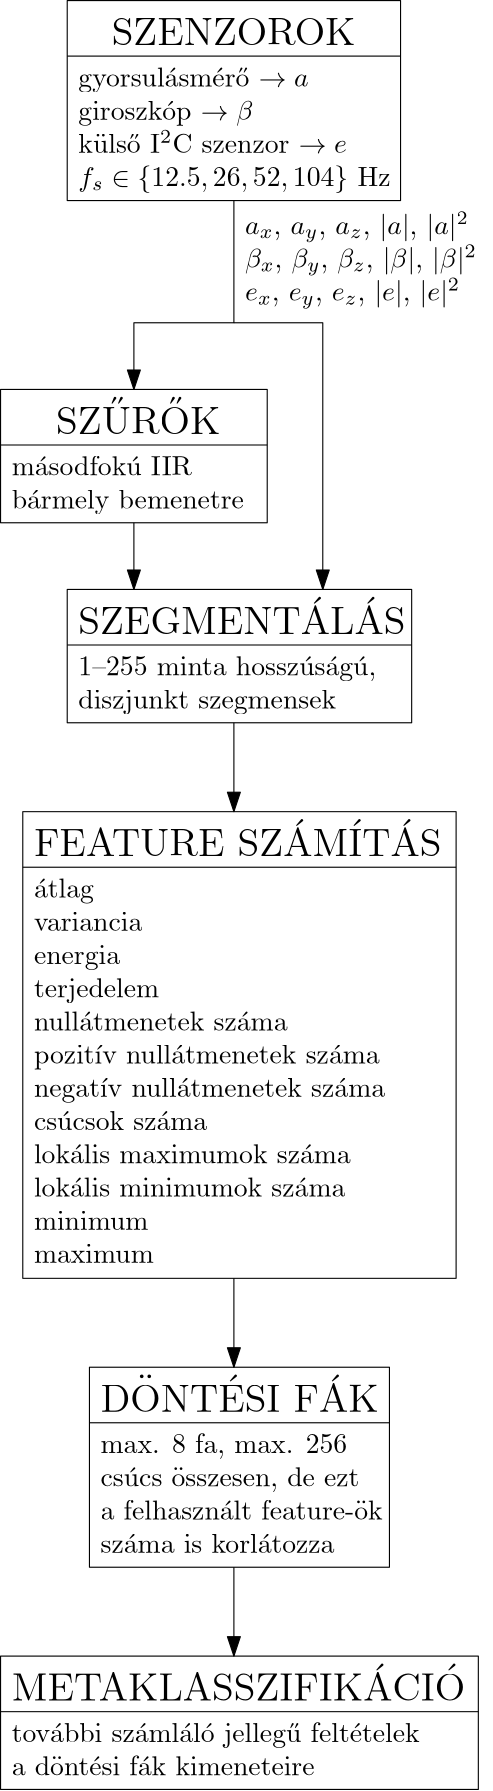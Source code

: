 <?xml version="1.0"?>
<!DOCTYPE ipe SYSTEM "ipe.dtd">
<ipe version="70206" creator="Ipe 7.2.7">
<info created="D:20190304004337" modified="D:20190304012524"/>
<ipestyle name="basic">
<symbol name="arrow/arc(spx)">
<path stroke="sym-stroke" fill="sym-stroke" pen="sym-pen">
0 0 m
-1 0.333 l
-1 -0.333 l
h
</path>
</symbol>
<symbol name="arrow/farc(spx)">
<path stroke="sym-stroke" fill="white" pen="sym-pen">
0 0 m
-1 0.333 l
-1 -0.333 l
h
</path>
</symbol>
<symbol name="arrow/ptarc(spx)">
<path stroke="sym-stroke" fill="sym-stroke" pen="sym-pen">
0 0 m
-1 0.333 l
-0.8 0 l
-1 -0.333 l
h
</path>
</symbol>
<symbol name="arrow/fptarc(spx)">
<path stroke="sym-stroke" fill="white" pen="sym-pen">
0 0 m
-1 0.333 l
-0.8 0 l
-1 -0.333 l
h
</path>
</symbol>
<symbol name="mark/circle(sx)" transformations="translations">
<path fill="sym-stroke">
0.6 0 0 0.6 0 0 e
0.4 0 0 0.4 0 0 e
</path>
</symbol>
<symbol name="mark/disk(sx)" transformations="translations">
<path fill="sym-stroke">
0.6 0 0 0.6 0 0 e
</path>
</symbol>
<symbol name="mark/fdisk(sfx)" transformations="translations">
<group>
<path fill="sym-fill">
0.5 0 0 0.5 0 0 e
</path>
<path fill="sym-stroke" fillrule="eofill">
0.6 0 0 0.6 0 0 e
0.4 0 0 0.4 0 0 e
</path>
</group>
</symbol>
<symbol name="mark/box(sx)" transformations="translations">
<path fill="sym-stroke" fillrule="eofill">
-0.6 -0.6 m
0.6 -0.6 l
0.6 0.6 l
-0.6 0.6 l
h
-0.4 -0.4 m
0.4 -0.4 l
0.4 0.4 l
-0.4 0.4 l
h
</path>
</symbol>
<symbol name="mark/square(sx)" transformations="translations">
<path fill="sym-stroke">
-0.6 -0.6 m
0.6 -0.6 l
0.6 0.6 l
-0.6 0.6 l
h
</path>
</symbol>
<symbol name="mark/fsquare(sfx)" transformations="translations">
<group>
<path fill="sym-fill">
-0.5 -0.5 m
0.5 -0.5 l
0.5 0.5 l
-0.5 0.5 l
h
</path>
<path fill="sym-stroke" fillrule="eofill">
-0.6 -0.6 m
0.6 -0.6 l
0.6 0.6 l
-0.6 0.6 l
h
-0.4 -0.4 m
0.4 -0.4 l
0.4 0.4 l
-0.4 0.4 l
h
</path>
</group>
</symbol>
<symbol name="mark/cross(sx)" transformations="translations">
<group>
<path fill="sym-stroke">
-0.43 -0.57 m
0.57 0.43 l
0.43 0.57 l
-0.57 -0.43 l
h
</path>
<path fill="sym-stroke">
-0.43 0.57 m
0.57 -0.43 l
0.43 -0.57 l
-0.57 0.43 l
h
</path>
</group>
</symbol>
<symbol name="arrow/fnormal(spx)">
<path stroke="sym-stroke" fill="white" pen="sym-pen">
0 0 m
-1 0.333 l
-1 -0.333 l
h
</path>
</symbol>
<symbol name="arrow/pointed(spx)">
<path stroke="sym-stroke" fill="sym-stroke" pen="sym-pen">
0 0 m
-1 0.333 l
-0.8 0 l
-1 -0.333 l
h
</path>
</symbol>
<symbol name="arrow/fpointed(spx)">
<path stroke="sym-stroke" fill="white" pen="sym-pen">
0 0 m
-1 0.333 l
-0.8 0 l
-1 -0.333 l
h
</path>
</symbol>
<symbol name="arrow/linear(spx)">
<path stroke="sym-stroke" pen="sym-pen">
-1 0.333 m
0 0 l
-1 -0.333 l
</path>
</symbol>
<symbol name="arrow/fdouble(spx)">
<path stroke="sym-stroke" fill="white" pen="sym-pen">
0 0 m
-1 0.333 l
-1 -0.333 l
h
-1 0 m
-2 0.333 l
-2 -0.333 l
h
</path>
</symbol>
<symbol name="arrow/double(spx)">
<path stroke="sym-stroke" fill="sym-stroke" pen="sym-pen">
0 0 m
-1 0.333 l
-1 -0.333 l
h
-1 0 m
-2 0.333 l
-2 -0.333 l
h
</path>
</symbol>
<pen name="heavier" value="0.8"/>
<pen name="fat" value="1.2"/>
<pen name="ultrafat" value="2"/>
<symbolsize name="large" value="5"/>
<symbolsize name="small" value="2"/>
<symbolsize name="tiny" value="1.1"/>
<arrowsize name="large" value="10"/>
<arrowsize name="small" value="5"/>
<arrowsize name="tiny" value="3"/>
<color name="red" value="1 0 0"/>
<color name="green" value="0 1 0"/>
<color name="blue" value="0 0 1"/>
<color name="yellow" value="1 1 0"/>
<color name="orange" value="1 0.647 0"/>
<color name="gold" value="1 0.843 0"/>
<color name="purple" value="0.627 0.125 0.941"/>
<color name="gray" value="0.745"/>
<color name="brown" value="0.647 0.165 0.165"/>
<color name="navy" value="0 0 0.502"/>
<color name="pink" value="1 0.753 0.796"/>
<color name="seagreen" value="0.18 0.545 0.341"/>
<color name="turquoise" value="0.251 0.878 0.816"/>
<color name="violet" value="0.933 0.51 0.933"/>
<color name="darkblue" value="0 0 0.545"/>
<color name="darkcyan" value="0 0.545 0.545"/>
<color name="darkgray" value="0.663"/>
<color name="darkgreen" value="0 0.392 0"/>
<color name="darkmagenta" value="0.545 0 0.545"/>
<color name="darkorange" value="1 0.549 0"/>
<color name="darkred" value="0.545 0 0"/>
<color name="lightblue" value="0.678 0.847 0.902"/>
<color name="lightcyan" value="0.878 1 1"/>
<color name="lightgray" value="0.827"/>
<color name="lightgreen" value="0.565 0.933 0.565"/>
<color name="lightyellow" value="1 1 0.878"/>
<dashstyle name="dashed" value="[4] 0"/>
<dashstyle name="dotted" value="[1 3] 0"/>
<dashstyle name="dash dotted" value="[4 2 1 2] 0"/>
<dashstyle name="dash dot dotted" value="[4 2 1 2 1 2] 0"/>
<textsize name="large" value="\large"/>
<textsize name="small" value="\small"/>
<textsize name="tiny" value="\tiny"/>
<textsize name="Large" value="\Large"/>
<textsize name="LARGE" value="\LARGE"/>
<textsize name="huge" value="\huge"/>
<textsize name="Huge" value="\Huge"/>
<textsize name="footnote" value="\footnotesize"/>
<textstyle name="center" begin="\begin{center}" end="\end{center}"/>
<textstyle name="itemize" begin="\begin{itemize}" end="\end{itemize}"/>
<textstyle name="item" begin="\begin{itemize}\item{}" end="\end{itemize}"/>
<gridsize name="4 pts" value="4"/>
<gridsize name="8 pts (~3 mm)" value="8"/>
<gridsize name="16 pts (~6 mm)" value="16"/>
<gridsize name="32 pts (~12 mm)" value="32"/>
<gridsize name="10 pts (~3.5 mm)" value="10"/>
<gridsize name="20 pts (~7 mm)" value="20"/>
<gridsize name="14 pts (~5 mm)" value="14"/>
<gridsize name="28 pts (~10 mm)" value="28"/>
<gridsize name="56 pts (~20 mm)" value="56"/>
<anglesize name="90 deg" value="90"/>
<anglesize name="60 deg" value="60"/>
<anglesize name="45 deg" value="45"/>
<anglesize name="30 deg" value="30"/>
<anglesize name="22.5 deg" value="22.5"/>
<opacity name="10%" value="0.1"/>
<opacity name="30%" value="0.3"/>
<opacity name="50%" value="0.5"/>
<opacity name="75%" value="0.75"/>
<tiling name="falling" angle="-60" step="4" width="1"/>
<tiling name="rising" angle="30" step="4" width="1"/>
</ipestyle>
<page>
<layer name="alpha"/>
<view layers="alpha" active="alpha"/>
<path layer="alpha" matrix="1 0 0 1 140 -24" stroke="black">
84 808 m
84 736 l
204 736 l
204 808 l
h
</path>
<text matrix="1 0 0 1 152 -24" transformations="translations" pos="88 792" stroke="black" type="label" width="87.78" height="9.803" depth="0" valign="baseline" size="Large">SZENZOROK</text>
<path matrix="1 0 0 1 140 -24" stroke="black">
84 788 m
204 788 l
</path>
<text matrix="1 0 0 1 136 -4" transformations="translations" pos="92 764" stroke="black" type="minipage" width="116" height="25.105" depth="20.17" valign="top">gyorsul\&apos;{a}sm\&apos;{e}r\H{o} $\rightarrow a$

giroszk\&apos;{o}p $\rightarrow \beta$

k\&quot;{u}ls\H{o} I$^2$C szenzor $\rightarrow e$

$f_s\in\{12.5, 26, 52, 104 \}$ Hz</text>
<path matrix="1 0 0 1 140 -44" stroke="black">
60 688 m
60 640 l
156 640 l
156 688 l
h
</path>
<text matrix="1 0 0 1 132 -164" transformations="translations" pos="88 792" stroke="black" type="label" width="59.103" height="13.589" depth="0" valign="baseline" size="Large">SZ\H{U}R\H{O}K</text>
<path matrix="1 0 0 1 140 -44" stroke="black">
60 668 m
156 668 l
</path>
<text matrix="1 0 0 1 112 -144" transformations="translations" pos="92 764" stroke="black" type="minipage" width="88" height="12.891" depth="7.92" valign="top">m\&apos;{a}sodfok\&apos;{u} IIR

b\&apos;{a}rmely bemenetre</text>
<path matrix="1 0 0 1 140 -36" stroke="black">
84 608 m
84 560 l
208 560 l
208 608 l
h
</path>
<text matrix="1 0 0 1 140 -236" transformations="translations" pos="88 792" stroke="black" type="label" width="117.714" height="13.589" depth="0" valign="baseline" size="Large">SZEGMENT\&apos;{A}L\&apos;{A}S</text>
<path matrix="1 0 0 1 140 -36" stroke="black">
84 588 m
208 588 l
</path>
<text matrix="1 0 0 1 136 -216" transformations="translations" pos="92 764" stroke="black" type="minipage" width="116" height="12.891" depth="7.92" valign="top">1--255 minta hossz\&apos;{u}s\&apos;{a}g\&apos;{u},

diszjunkt szegmensek</text>
<text matrix="1 0 0 1 196 -56" transformations="translations" pos="92 764" stroke="black" type="minipage" width="88" height="19.91" depth="14.96" valign="top">$a_x$, $a_y$, $a_z$, $|a|$, $|a|^2$

$\beta_x$, $\beta_y$, $\beta_z$, $|\beta|$, $|\beta|^2$

${e}_x$, $e_y$, $e_z$, $|e|$, $|e|^2$</text>
<path matrix="1 0 0 1 140 -36" stroke="black" arrow="normal/normal">
144 748 m
144 704 l
108 704 l
108 680 l
</path>
<path matrix="1 0 0 1 140 -36" stroke="black" arrow="normal/normal">
144 704 m
176 704 l
176 608 l
</path>
<path matrix="1 0 0 1 140 -36" stroke="black" arrow="normal/normal">
108 632 m
108 608 l
</path>
<path matrix="1 0 0 1 140 -20" stroke="black">
68 512 m
68 344 l
224 344 l
224 512 l
h
</path>
<text matrix="1 0 0 1 124 -316" transformations="translations" pos="88 792" stroke="black" type="label" width="146.675" height="13.589" depth="0" valign="baseline" size="Large">FEATURE SZ\&apos;{A}M\&apos;{I}T\&apos;{A}S</text>
<path matrix="1 0 0 1 140 -20" stroke="black">
68 492 m
224 492 l
</path>
<text matrix="1 0 0 1 120 -296" transformations="translations" pos="92 764" stroke="black" type="minipage" width="140" height="71.625" depth="66.8" valign="top">\&apos;{a}tlag

variancia

energia

terjedelem

null\&apos;{a}tmenetek sz\&apos;{a}ma

pozit\&apos;{i}v null\&apos;{a}tmenetek sz\&apos;{a}ma

negat\&apos;{i}v null\&apos;{a}tmenetek sz\&apos;{a}ma

cs\&apos;{u}csok sz\&apos;{a}ma

lok\&apos;{a}lis maximumok sz\&apos;{a}ma

lok\&apos;{a}lis minimumok sz\&apos;{a}ma

minimum

maximum</text>
<path matrix="1 0 0 1 140 -36" stroke="black" arrow="normal/normal">
144 560 m
144 528 l
</path>
<path matrix="1 0 0 1 164 -36" stroke="black">
68 328 m
68 256 l
176 256 l
176 328 l
h
</path>
<text matrix="1 0 0 1 148 -516" transformations="translations" pos="88 792" stroke="black" type="label" width="100.059" height="13.589" depth="0" valign="baseline" size="Large">D\&quot;{O}NT\&apos;{E}SI F\&apos;{A}K</text>
<path matrix="1 0 0 1 164 -36" stroke="black">
68 308 m
176 308 l
</path>
<text matrix="1 0 0 1 144 -496" transformations="translations" pos="92 764" stroke="black" type="minipage" width="104" height="23.864" depth="18.92" valign="top">max. 8 fa, max. 256

cs\&apos;{u}cs \&quot;{o}sszesen, de ezt

a felhaszn\&apos;{a}lt feature-\&quot;{o}k

sz\&apos;{a}ma is korl\&apos;{a}tozza</text>
<path matrix="1 0 0 1 140 -236" stroke="black" arrow="normal/normal">
144 560 m
144 528 l
</path>
<path matrix="1 0 0 1 108 -36" stroke="black">
92 224 m
92 176 l
264 176 l
264 224 l
h
</path>
<text matrix="1 0 0 1 116 -620" transformations="translations" pos="88 792" stroke="black" type="label" width="163.246" height="13.589" depth="0" valign="baseline" size="Large">METAKLASSZIFIK\&apos;{A}CI\&apos;{O}</text>
<path matrix="1 0 0 1 108 -36" stroke="black">
92 204 m
264 204 l
</path>
<text matrix="1 0 0 1 112 -600" transformations="translations" pos="92 764" stroke="black" type="minipage" width="168" height="11.924" depth="6.95" valign="top">tov\&apos;{a}bbi sz\&apos;{a}ml\&apos;{a}l\&apos;{o} jelleg\H{u} felt\&apos;{e}telek

a d\&quot;{o}nt\&apos;{e}si f\&apos;{a}k kimeneteire</text>
<path matrix="1 0 0 1 140 -340" stroke="black" arrow="normal/normal">
144 560 m
144 528 l
</path>
</page>
</ipe>

